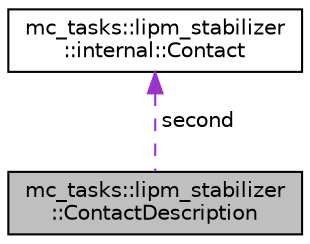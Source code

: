 digraph "mc_tasks::lipm_stabilizer::ContactDescription"
{
 // INTERACTIVE_SVG=YES
 // LATEX_PDF_SIZE
  edge [fontname="Helvetica",fontsize="10",labelfontname="Helvetica",labelfontsize="10"];
  node [fontname="Helvetica",fontsize="10",shape=record];
  Node1 [label="mc_tasks::lipm_stabilizer\l::ContactDescription",height=0.2,width=0.4,color="black", fillcolor="grey75", style="filled", fontcolor="black",tooltip=" "];
  Node2 -> Node1 [dir="back",color="darkorchid3",fontsize="10",style="dashed",label=" second" ,fontname="Helvetica"];
  Node2 [label="mc_tasks::lipm_stabilizer\l::internal::Contact",height=0.2,width=0.4,color="black", fillcolor="white", style="filled",URL="$structmc__tasks_1_1lipm__stabilizer_1_1internal_1_1Contact.html",tooltip="This class wraps information about contact surfaces used by the stabilizer."];
}
